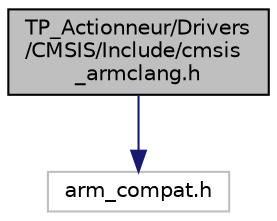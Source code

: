digraph "TP_Actionneur/Drivers/CMSIS/Include/cmsis_armclang.h"
{
 // LATEX_PDF_SIZE
  edge [fontname="Helvetica",fontsize="10",labelfontname="Helvetica",labelfontsize="10"];
  node [fontname="Helvetica",fontsize="10",shape=record];
  Node1 [label="TP_Actionneur/Drivers\l/CMSIS/Include/cmsis\l_armclang.h",height=0.2,width=0.4,color="black", fillcolor="grey75", style="filled", fontcolor="black",tooltip="CMSIS compiler armclang (Arm Compiler 6) header file."];
  Node1 -> Node2 [color="midnightblue",fontsize="10",style="solid",fontname="Helvetica"];
  Node2 [label="arm_compat.h",height=0.2,width=0.4,color="grey75", fillcolor="white", style="filled",tooltip=" "];
}
